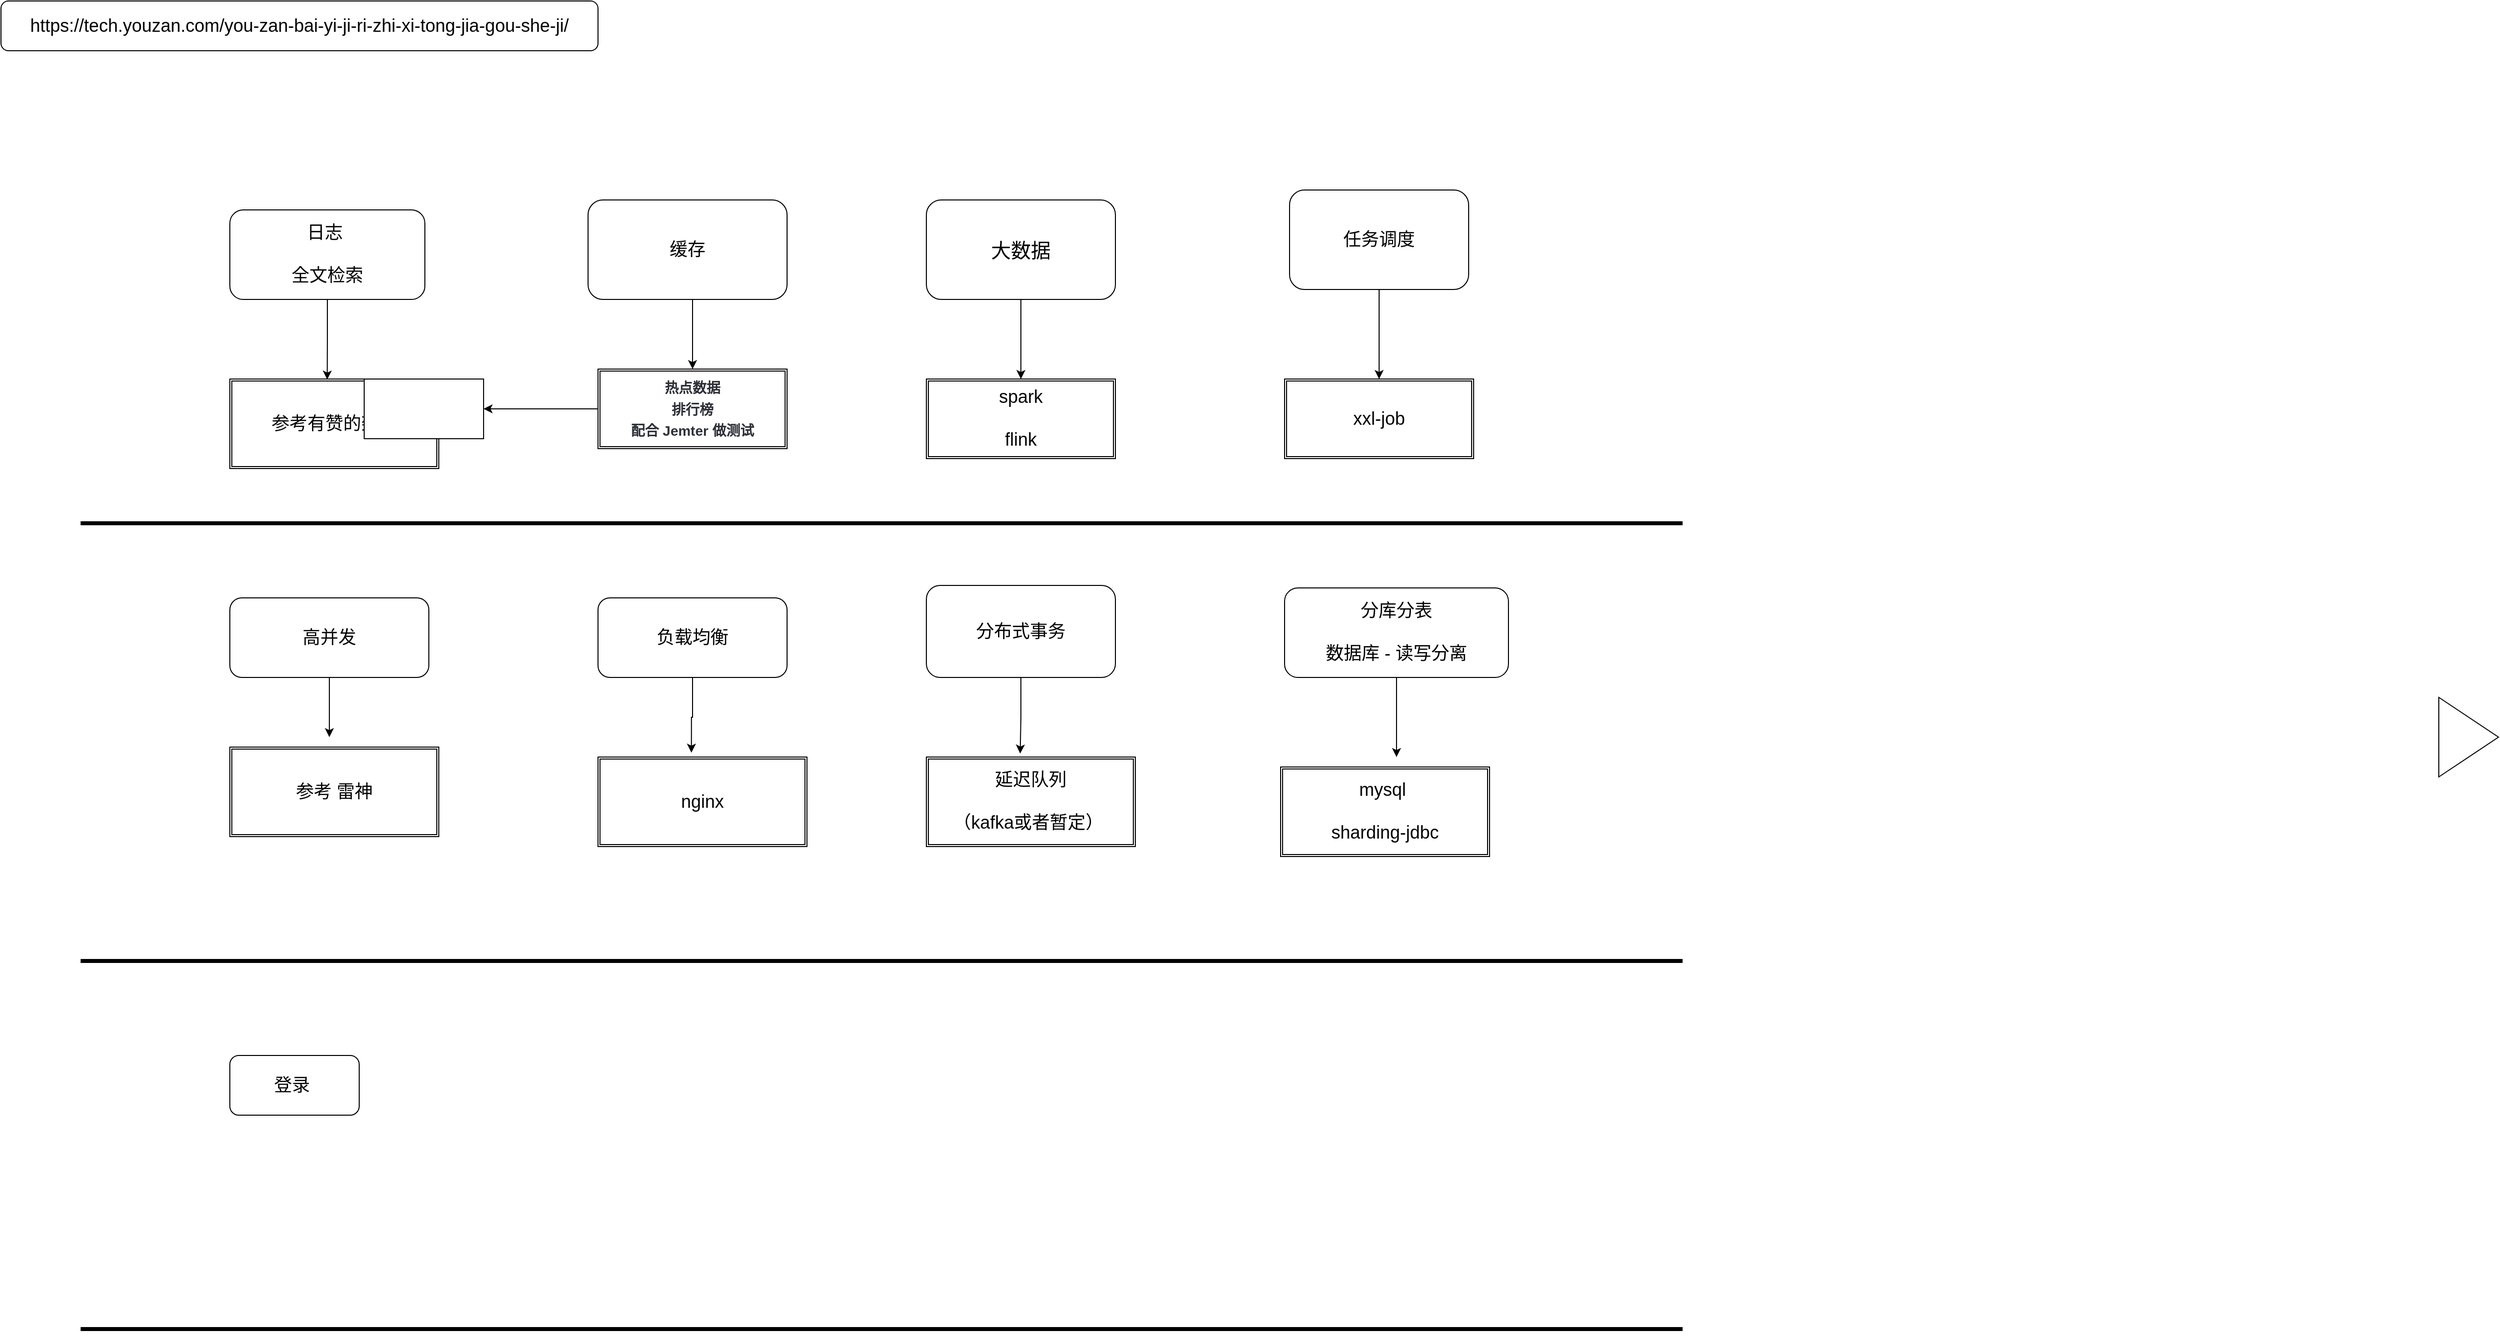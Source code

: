 <mxfile version="14.9.6" type="github"><diagram id="_Z01cevnE3Zp4kNOSVk2" name="第 1 页"><mxGraphModel dx="4305" dy="2091" grid="1" gridSize="10" guides="1" tooltips="1" connect="1" arrows="1" fold="1" page="1" pageScale="1" pageWidth="827" pageHeight="1169" math="0" shadow="0"><root><mxCell id="0"/><mxCell id="1" parent="0"/><mxCell id="f3-l3vW63zAJXUEFai-w-6" value="" style="triangle;whiteSpace=wrap;html=1;" parent="1" vertex="1"><mxGeometry x="540" y="80" width="60" height="80" as="geometry"/></mxCell><mxCell id="6a78qropQjTm_DBOGCqa-43" style="edgeStyle=orthogonalEdgeStyle;rounded=0;orthogonalLoop=1;jettySize=auto;html=1;fontSize=18;" parent="1" source="6a78qropQjTm_DBOGCqa-1" target="6a78qropQjTm_DBOGCqa-41" edge="1"><mxGeometry relative="1" as="geometry"/></mxCell><mxCell id="6a78qropQjTm_DBOGCqa-1" value="大数据" style="rounded=1;whiteSpace=wrap;html=1;fontSize=20;" parent="1" vertex="1"><mxGeometry x="-980" y="-420" width="190" height="100" as="geometry"/></mxCell><mxCell id="6a78qropQjTm_DBOGCqa-52" style="edgeStyle=orthogonalEdgeStyle;rounded=0;orthogonalLoop=1;jettySize=auto;html=1;fontSize=18;" parent="1" source="6a78qropQjTm_DBOGCqa-4" edge="1"><mxGeometry relative="1" as="geometry"><mxPoint x="-1580" y="120" as="targetPoint"/></mxGeometry></mxCell><mxCell id="6a78qropQjTm_DBOGCqa-4" value="高并发" style="rounded=1;whiteSpace=wrap;html=1;fontSize=18;" parent="1" vertex="1"><mxGeometry x="-1680" y="-20" width="200" height="80" as="geometry"/></mxCell><mxCell id="6a78qropQjTm_DBOGCqa-53" style="edgeStyle=orthogonalEdgeStyle;rounded=0;orthogonalLoop=1;jettySize=auto;html=1;entryX=0.447;entryY=-0.049;entryDx=0;entryDy=0;entryPerimeter=0;fontSize=18;" parent="1" source="6a78qropQjTm_DBOGCqa-6" target="6a78qropQjTm_DBOGCqa-45" edge="1"><mxGeometry relative="1" as="geometry"/></mxCell><mxCell id="6a78qropQjTm_DBOGCqa-6" value="负载均衡" style="rounded=1;whiteSpace=wrap;html=1;fontSize=18;" parent="1" vertex="1"><mxGeometry x="-1310" y="-20" width="190" height="80" as="geometry"/></mxCell><mxCell id="6a78qropQjTm_DBOGCqa-40" style="edgeStyle=orthogonalEdgeStyle;rounded=0;orthogonalLoop=1;jettySize=auto;html=1;entryX=0.5;entryY=0;entryDx=0;entryDy=0;fontSize=18;" parent="1" source="6a78qropQjTm_DBOGCqa-7" target="6a78qropQjTm_DBOGCqa-37" edge="1"><mxGeometry relative="1" as="geometry"><Array as="points"><mxPoint x="-1215" y="-300"/><mxPoint x="-1215" y="-300"/></Array></mxGeometry></mxCell><mxCell id="6a78qropQjTm_DBOGCqa-7" value="缓存" style="rounded=1;whiteSpace=wrap;html=1;fontSize=18;" parent="1" vertex="1"><mxGeometry x="-1320" y="-420" width="200" height="100" as="geometry"/></mxCell><mxCell id="6a78qropQjTm_DBOGCqa-54" style="edgeStyle=orthogonalEdgeStyle;rounded=0;orthogonalLoop=1;jettySize=auto;html=1;entryX=0.449;entryY=-0.039;entryDx=0;entryDy=0;entryPerimeter=0;fontSize=18;" parent="1" source="6a78qropQjTm_DBOGCqa-8" target="6a78qropQjTm_DBOGCqa-46" edge="1"><mxGeometry relative="1" as="geometry"/></mxCell><mxCell id="6a78qropQjTm_DBOGCqa-8" value="分布式事务" style="rounded=1;whiteSpace=wrap;html=1;fontSize=18;" parent="1" vertex="1"><mxGeometry x="-980" y="-32.5" width="190" height="92.5" as="geometry"/></mxCell><mxCell id="6a78qropQjTm_DBOGCqa-30" style="edgeStyle=orthogonalEdgeStyle;rounded=0;orthogonalLoop=1;jettySize=auto;html=1;entryX=0.466;entryY=0.006;entryDx=0;entryDy=0;entryPerimeter=0;fontSize=18;" parent="1" source="6a78qropQjTm_DBOGCqa-11" target="6a78qropQjTm_DBOGCqa-29" edge="1"><mxGeometry relative="1" as="geometry"/></mxCell><mxCell id="6a78qropQjTm_DBOGCqa-11" value="日志&amp;nbsp;&lt;br&gt;&lt;br&gt;全文检索" style="rounded=1;whiteSpace=wrap;html=1;fontSize=18;" parent="1" vertex="1"><mxGeometry x="-1680" y="-410" width="196" height="90" as="geometry"/></mxCell><mxCell id="6a78qropQjTm_DBOGCqa-56" style="edgeStyle=orthogonalEdgeStyle;rounded=0;orthogonalLoop=1;jettySize=auto;html=1;exitX=0.5;exitY=1;exitDx=0;exitDy=0;entryX=0.5;entryY=0;entryDx=0;entryDy=0;fontSize=18;" parent="1" source="6a78qropQjTm_DBOGCqa-12" target="6a78qropQjTm_DBOGCqa-42" edge="1"><mxGeometry relative="1" as="geometry"/></mxCell><mxCell id="6a78qropQjTm_DBOGCqa-12" value="任务调度" style="rounded=1;whiteSpace=wrap;html=1;fontSize=18;" parent="1" vertex="1"><mxGeometry x="-615" y="-430" width="180" height="100" as="geometry"/></mxCell><mxCell id="6a78qropQjTm_DBOGCqa-55" style="edgeStyle=orthogonalEdgeStyle;rounded=0;orthogonalLoop=1;jettySize=auto;html=1;fontSize=18;" parent="1" source="6a78qropQjTm_DBOGCqa-18" edge="1"><mxGeometry relative="1" as="geometry"><mxPoint x="-507.5" y="140" as="targetPoint"/></mxGeometry></mxCell><mxCell id="6a78qropQjTm_DBOGCqa-18" value="&lt;span&gt;分库分表&lt;br&gt;&lt;br&gt;&lt;/span&gt;&lt;span&gt;数据库 - 读写分离&lt;/span&gt;" style="rounded=1;whiteSpace=wrap;html=1;fontSize=18;" parent="1" vertex="1"><mxGeometry x="-620" y="-30" width="225" height="90" as="geometry"/></mxCell><mxCell id="6a78qropQjTm_DBOGCqa-26" value="登录&amp;nbsp;" style="rounded=1;whiteSpace=wrap;html=1;fontSize=18;" parent="1" vertex="1"><mxGeometry x="-1680" y="440" width="130" height="60" as="geometry"/></mxCell><mxCell id="6a78qropQjTm_DBOGCqa-29" value="参考有赞的架构&lt;br&gt;" style="shape=ext;double=1;rounded=0;whiteSpace=wrap;html=1;fontSize=18;" parent="1" vertex="1"><mxGeometry x="-1680" y="-240" width="210" height="90" as="geometry"/></mxCell><mxCell id="6a78qropQjTm_DBOGCqa-31" value="" style="shape=image;verticalLabelPosition=bottom;labelBackgroundColor=#ffffff;verticalAlign=top;aspect=fixed;imageAspect=0;image=https://tech.youzan.com/content/images/2019/04/3-1.png;" parent="1" vertex="1"><mxGeometry x="-1680" y="-522.88" width="188.55" height="72.88" as="geometry"/></mxCell><mxCell id="6a78qropQjTm_DBOGCqa-32" value="https://tech.youzan.com/you-zan-bai-yi-ji-ri-zhi-xi-tong-jia-gou-she-ji/" style="rounded=1;whiteSpace=wrap;html=1;fontSize=18;" parent="1" vertex="1"><mxGeometry x="-1910" y="-620" width="600" height="50" as="geometry"/></mxCell><mxCell id="Uobk7e9TVbMn0he6eRta-4" value="" style="edgeStyle=orthogonalEdgeStyle;rounded=0;orthogonalLoop=1;jettySize=auto;html=1;" edge="1" parent="1" source="6a78qropQjTm_DBOGCqa-37" target="Uobk7e9TVbMn0he6eRta-3"><mxGeometry relative="1" as="geometry"/></mxCell><mxCell id="6a78qropQjTm_DBOGCqa-37" value="&lt;span style=&quot;max-width: 100% ; color: rgb(45 , 48 , 55) ; font-size: 14px ; font-weight: 700 ; font-family: &amp;#34;microsoft yahei&amp;#34; , &amp;#34;arial&amp;#34; , &amp;#34;dengxian&amp;#34; , &amp;#34;simsun&amp;#34; , &amp;#34;simhei&amp;#34; , sans-serif ; background-color: rgb(255 , 255 , 255)&quot;&gt;热点数据&lt;br&gt;排行榜&lt;br&gt;配合 Jemter 做测试&lt;br&gt;&lt;/span&gt;" style="shape=ext;double=1;rounded=0;whiteSpace=wrap;html=1;fontSize=18;" parent="1" vertex="1"><mxGeometry x="-1310" y="-250" width="190" height="80" as="geometry"/></mxCell><mxCell id="6a78qropQjTm_DBOGCqa-41" value="spark&lt;br&gt;&lt;br&gt;flink" style="shape=ext;double=1;rounded=0;whiteSpace=wrap;html=1;fontSize=18;" parent="1" vertex="1"><mxGeometry x="-980" y="-240" width="190" height="80" as="geometry"/></mxCell><mxCell id="6a78qropQjTm_DBOGCqa-42" value="xxl-job" style="shape=ext;double=1;rounded=0;whiteSpace=wrap;html=1;fontSize=18;" parent="1" vertex="1"><mxGeometry x="-620" y="-240" width="190" height="80" as="geometry"/></mxCell><mxCell id="6a78qropQjTm_DBOGCqa-44" value="参考 雷神" style="shape=ext;double=1;rounded=0;whiteSpace=wrap;html=1;fontSize=18;" parent="1" vertex="1"><mxGeometry x="-1680" y="130" width="210" height="90" as="geometry"/></mxCell><mxCell id="6a78qropQjTm_DBOGCqa-45" value="nginx" style="shape=ext;double=1;rounded=0;whiteSpace=wrap;html=1;fontSize=18;" parent="1" vertex="1"><mxGeometry x="-1310" y="140" width="210" height="90" as="geometry"/></mxCell><mxCell id="6a78qropQjTm_DBOGCqa-46" value="延迟队列 &lt;br&gt;&lt;br&gt;（kafka或者暂定）&amp;nbsp;" style="shape=ext;double=1;rounded=0;whiteSpace=wrap;html=1;fontSize=18;" parent="1" vertex="1"><mxGeometry x="-980" y="140" width="210" height="90" as="geometry"/></mxCell><mxCell id="6a78qropQjTm_DBOGCqa-47" value="mysql&amp;nbsp;&lt;br&gt;&lt;br&gt;sharding-jdbc" style="shape=ext;double=1;rounded=0;whiteSpace=wrap;html=1;fontSize=18;" parent="1" vertex="1"><mxGeometry x="-624" y="150" width="210" height="90" as="geometry"/></mxCell><mxCell id="6a78qropQjTm_DBOGCqa-48" value="" style="line;strokeWidth=2;html=1;fontSize=18;" parent="1" vertex="1"><mxGeometry x="-1830" y="-100" width="160" height="10" as="geometry"/></mxCell><mxCell id="6a78qropQjTm_DBOGCqa-50" value="" style="line;strokeWidth=4;html=1;perimeter=backbonePerimeter;points=[];outlineConnect=0;fontSize=18;" parent="1" vertex="1"><mxGeometry x="-1830" y="-100" width="1610" height="10" as="geometry"/></mxCell><mxCell id="6a78qropQjTm_DBOGCqa-51" value="" style="line;strokeWidth=4;html=1;perimeter=backbonePerimeter;points=[];outlineConnect=0;fontSize=18;" parent="1" vertex="1"><mxGeometry x="-1830" y="340" width="1610" height="10" as="geometry"/></mxCell><mxCell id="6a78qropQjTm_DBOGCqa-58" value="" style="line;strokeWidth=4;html=1;perimeter=backbonePerimeter;points=[];outlineConnect=0;fontSize=18;" parent="1" vertex="1"><mxGeometry x="-1830" y="710" width="1610" height="10" as="geometry"/></mxCell><mxCell id="Uobk7e9TVbMn0he6eRta-3" value="" style="rounded=0;whiteSpace=wrap;html=1;fontSize=18;" vertex="1" parent="1"><mxGeometry x="-1545" y="-240" width="120" height="60" as="geometry"/></mxCell></root></mxGraphModel></diagram></mxfile>